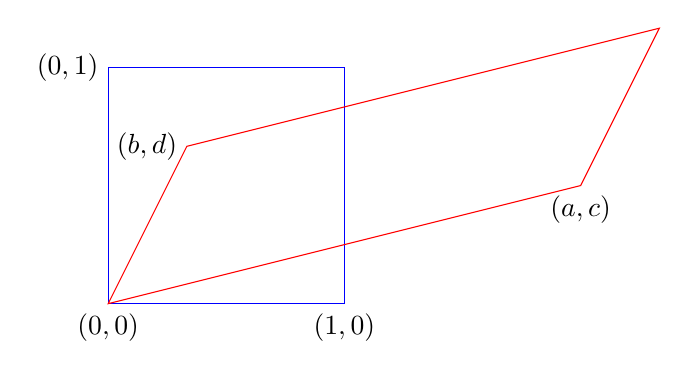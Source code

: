 \begin{tikzpicture}[scale=3]

\newcommand\mafigure{\draw (0,0)--++(0,1)--++(1,0)--++(0,-1)--cycle;}

\begin{scope}[blue]
  \mafigure;
\end{scope}

  \draw[red] (0,0)--(2,0.5)--(2.333,1.166)--(0.333,0.666)--cycle;
% \begin{scope}[cm={2,0.5,0.333,0.666,(0,0)},red]
%   \mafigure;
% \end{scope}

 \node at (0,0)[below] {$(0,0)$};  
 \node at (1,0)[below] {$(1,0)$};  
 \node at (0,1)[left] {$(0,1)$};  
 \node at (2,0.5)[below] {$(a,c)$};  
 \node at (0.333,0.666)[left] {$(b,d)$}; 
\end{tikzpicture}
